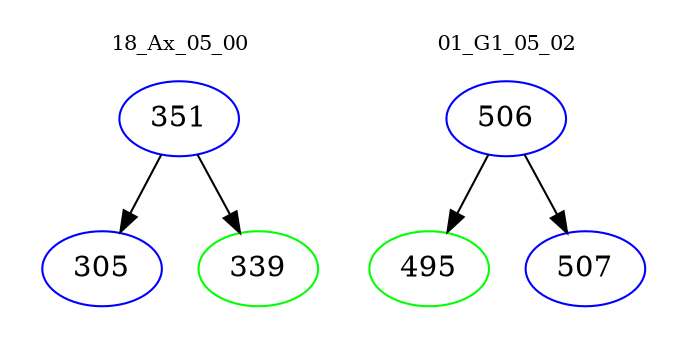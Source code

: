 digraph{
subgraph cluster_0 {
color = white
label = "18_Ax_05_00";
fontsize=10;
T0_351 [label="351", color="blue"]
T0_351 -> T0_305 [color="black"]
T0_305 [label="305", color="blue"]
T0_351 -> T0_339 [color="black"]
T0_339 [label="339", color="green"]
}
subgraph cluster_1 {
color = white
label = "01_G1_05_02";
fontsize=10;
T1_506 [label="506", color="blue"]
T1_506 -> T1_495 [color="black"]
T1_495 [label="495", color="green"]
T1_506 -> T1_507 [color="black"]
T1_507 [label="507", color="blue"]
}
}
